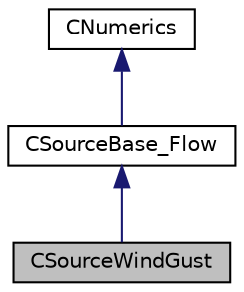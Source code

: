 digraph "CSourceWindGust"
{
 // LATEX_PDF_SIZE
  edge [fontname="Helvetica",fontsize="10",labelfontname="Helvetica",labelfontsize="10"];
  node [fontname="Helvetica",fontsize="10",shape=record];
  Node1 [label="CSourceWindGust",height=0.2,width=0.4,color="black", fillcolor="grey75", style="filled", fontcolor="black",tooltip="Class for a source term due to a wind gust."];
  Node2 -> Node1 [dir="back",color="midnightblue",fontsize="10",style="solid",fontname="Helvetica"];
  Node2 [label="CSourceBase_Flow",height=0.2,width=0.4,color="black", fillcolor="white", style="filled",URL="$classCSourceBase__Flow.html",tooltip="Intermediate source term class to allocate the internally stored residual and Jacobian...."];
  Node3 -> Node2 [dir="back",color="midnightblue",fontsize="10",style="solid",fontname="Helvetica"];
  Node3 [label="CNumerics",height=0.2,width=0.4,color="black", fillcolor="white", style="filled",URL="$classCNumerics.html",tooltip="Class for defining the numerical methods."];
}
